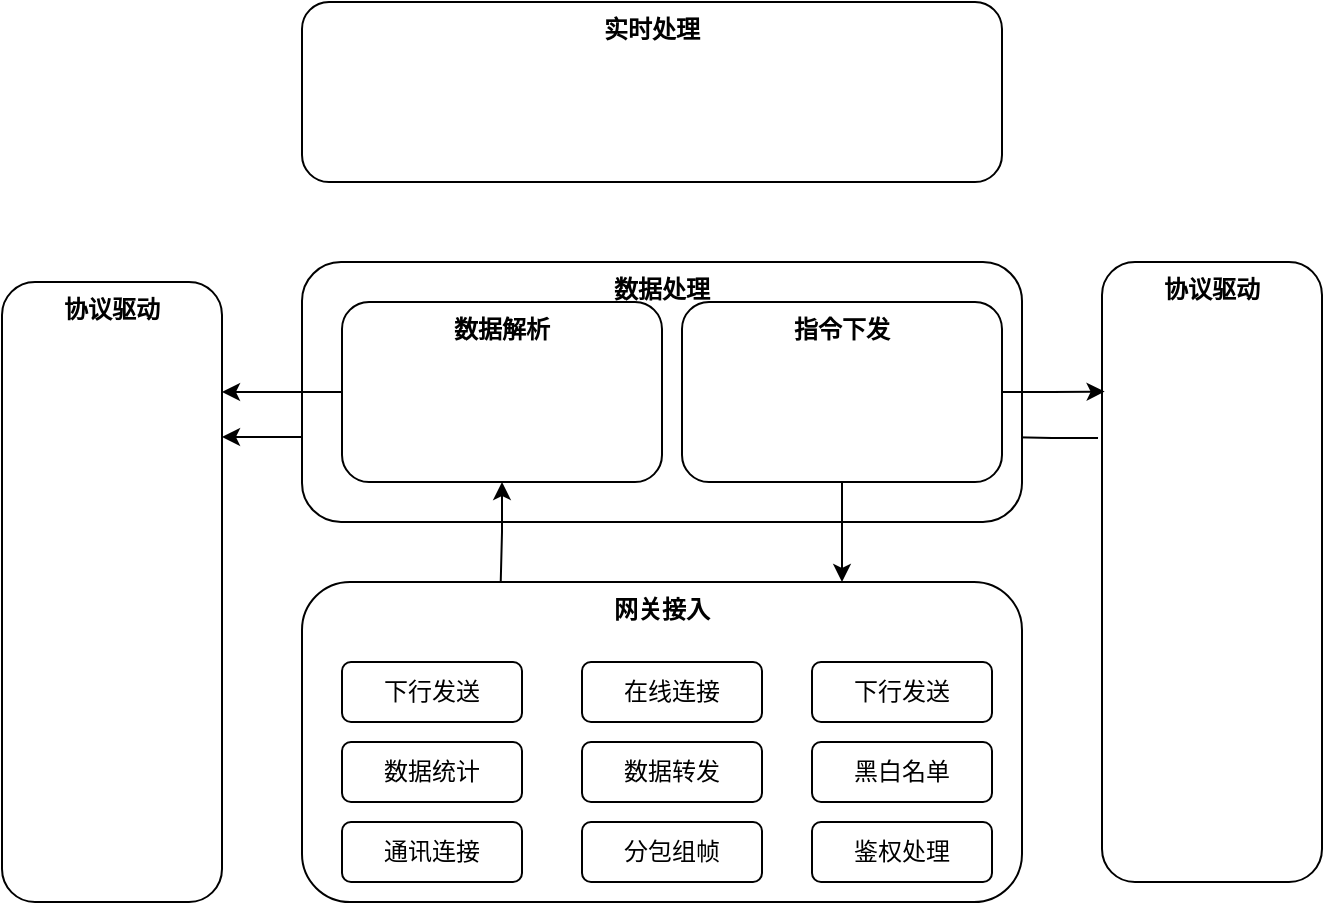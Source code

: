 <mxfile version="21.6.5" type="github">
  <diagram id="tl8KdTMLcbwBXlCz1rqT" name="Page-1">
    <mxGraphModel dx="739" dy="1594" grid="1" gridSize="10" guides="1" tooltips="1" connect="1" arrows="1" fold="1" page="1" pageScale="1" pageWidth="827" pageHeight="1169" math="0" shadow="0">
      <root>
        <mxCell id="0" />
        <mxCell id="1" parent="0" />
        <mxCell id="ABtF27ToQKTDoKfIrqzG-1" value="&lt;b&gt;网关接入&lt;/b&gt;" style="rounded=1;whiteSpace=wrap;html=1;verticalAlign=top;" vertex="1" parent="1">
          <mxGeometry x="280" y="240" width="360" height="160" as="geometry" />
        </mxCell>
        <mxCell id="ABtF27ToQKTDoKfIrqzG-47" style="edgeStyle=orthogonalEdgeStyle;rounded=0;orthogonalLoop=1;jettySize=auto;html=1;entryX=0;entryY=0.75;entryDx=0;entryDy=0;exitX=1;exitY=0.25;exitDx=0;exitDy=0;startArrow=classic;startFill=1;endArrow=classic;endFill=1;" edge="1" parent="1" source="ABtF27ToQKTDoKfIrqzG-7" target="ABtF27ToQKTDoKfIrqzG-30">
          <mxGeometry relative="1" as="geometry" />
        </mxCell>
        <mxCell id="ABtF27ToQKTDoKfIrqzG-7" value="&lt;b&gt;协议驱动&lt;/b&gt;" style="rounded=1;whiteSpace=wrap;html=1;verticalAlign=top;" vertex="1" parent="1">
          <mxGeometry x="130" y="90" width="110" height="310" as="geometry" />
        </mxCell>
        <mxCell id="ABtF27ToQKTDoKfIrqzG-49" style="edgeStyle=orthogonalEdgeStyle;rounded=0;orthogonalLoop=1;jettySize=auto;html=1;entryX=1;entryY=0.75;entryDx=0;entryDy=0;exitX=-0.018;exitY=0.284;exitDx=0;exitDy=0;exitPerimeter=0;startArrow=none;startFill=0;endArrow=classic;endFill=1;" edge="1" parent="1" source="ABtF27ToQKTDoKfIrqzG-17" target="ABtF27ToQKTDoKfIrqzG-31">
          <mxGeometry relative="1" as="geometry" />
        </mxCell>
        <mxCell id="ABtF27ToQKTDoKfIrqzG-17" value="&lt;b&gt;协议驱动&lt;/b&gt;" style="rounded=1;whiteSpace=wrap;html=1;verticalAlign=top;" vertex="1" parent="1">
          <mxGeometry x="680" y="80" width="110" height="310" as="geometry" />
        </mxCell>
        <mxCell id="ABtF27ToQKTDoKfIrqzG-23" value="通讯连接" style="rounded=1;whiteSpace=wrap;html=1;" vertex="1" parent="1">
          <mxGeometry x="300" y="360" width="90" height="30" as="geometry" />
        </mxCell>
        <mxCell id="ABtF27ToQKTDoKfIrqzG-24" value="鉴权处理" style="rounded=1;whiteSpace=wrap;html=1;" vertex="1" parent="1">
          <mxGeometry x="535" y="360" width="90" height="30" as="geometry" />
        </mxCell>
        <mxCell id="ABtF27ToQKTDoKfIrqzG-25" value="黑白名单" style="rounded=1;whiteSpace=wrap;html=1;" vertex="1" parent="1">
          <mxGeometry x="535" y="320" width="90" height="30" as="geometry" />
        </mxCell>
        <mxCell id="ABtF27ToQKTDoKfIrqzG-26" value="数据统计" style="rounded=1;whiteSpace=wrap;html=1;" vertex="1" parent="1">
          <mxGeometry x="300" y="320" width="90" height="30" as="geometry" />
        </mxCell>
        <mxCell id="ABtF27ToQKTDoKfIrqzG-27" value="数据转发" style="rounded=1;whiteSpace=wrap;html=1;" vertex="1" parent="1">
          <mxGeometry x="420" y="320" width="90" height="30" as="geometry" />
        </mxCell>
        <mxCell id="ABtF27ToQKTDoKfIrqzG-28" value="分包组帧" style="rounded=1;whiteSpace=wrap;html=1;" vertex="1" parent="1">
          <mxGeometry x="420" y="360" width="90" height="30" as="geometry" />
        </mxCell>
        <mxCell id="ABtF27ToQKTDoKfIrqzG-34" value="下行发送" style="rounded=1;whiteSpace=wrap;html=1;" vertex="1" parent="1">
          <mxGeometry x="300" y="280" width="90" height="30" as="geometry" />
        </mxCell>
        <mxCell id="ABtF27ToQKTDoKfIrqzG-35" value="在线连接" style="rounded=1;whiteSpace=wrap;html=1;" vertex="1" parent="1">
          <mxGeometry x="420" y="280" width="90" height="30" as="geometry" />
        </mxCell>
        <mxCell id="ABtF27ToQKTDoKfIrqzG-36" value="下行发送" style="rounded=1;whiteSpace=wrap;html=1;" vertex="1" parent="1">
          <mxGeometry x="535" y="280" width="90" height="30" as="geometry" />
        </mxCell>
        <mxCell id="ABtF27ToQKTDoKfIrqzG-37" value="" style="group" vertex="1" connectable="0" parent="1">
          <mxGeometry x="280" y="80" width="360" height="130" as="geometry" />
        </mxCell>
        <mxCell id="ABtF27ToQKTDoKfIrqzG-5" value="&lt;b&gt;数据处理&lt;/b&gt;" style="rounded=1;whiteSpace=wrap;html=1;align=center;verticalAlign=top;movable=1;resizable=1;rotatable=1;deletable=1;editable=1;locked=0;connectable=1;" vertex="1" parent="ABtF27ToQKTDoKfIrqzG-37">
          <mxGeometry width="360" height="130" as="geometry" />
        </mxCell>
        <mxCell id="ABtF27ToQKTDoKfIrqzG-30" value="&lt;b&gt;数据解析&lt;/b&gt;" style="rounded=1;whiteSpace=wrap;html=1;movable=1;resizable=1;rotatable=1;deletable=1;editable=1;locked=0;connectable=1;verticalAlign=top;" vertex="1" parent="ABtF27ToQKTDoKfIrqzG-37">
          <mxGeometry x="20" y="20" width="160" height="90" as="geometry" />
        </mxCell>
        <mxCell id="ABtF27ToQKTDoKfIrqzG-31" value="&lt;b&gt;指令下发&lt;/b&gt;" style="rounded=1;whiteSpace=wrap;html=1;movable=1;resizable=1;rotatable=1;deletable=1;editable=1;locked=0;connectable=1;verticalAlign=top;" vertex="1" parent="ABtF27ToQKTDoKfIrqzG-37">
          <mxGeometry x="190" y="20" width="160" height="90" as="geometry" />
        </mxCell>
        <mxCell id="ABtF27ToQKTDoKfIrqzG-41" style="edgeStyle=orthogonalEdgeStyle;rounded=0;orthogonalLoop=1;jettySize=auto;html=1;exitX=0.5;exitY=1;exitDx=0;exitDy=0;entryX=0.75;entryY=0;entryDx=0;entryDy=0;" edge="1" parent="1" source="ABtF27ToQKTDoKfIrqzG-31" target="ABtF27ToQKTDoKfIrqzG-1">
          <mxGeometry relative="1" as="geometry" />
        </mxCell>
        <mxCell id="ABtF27ToQKTDoKfIrqzG-43" style="edgeStyle=orthogonalEdgeStyle;rounded=0;orthogonalLoop=1;jettySize=auto;html=1;entryX=0.276;entryY=0;entryDx=0;entryDy=0;entryPerimeter=0;startArrow=classic;startFill=1;endArrow=none;endFill=0;" edge="1" parent="1" source="ABtF27ToQKTDoKfIrqzG-30" target="ABtF27ToQKTDoKfIrqzG-1">
          <mxGeometry relative="1" as="geometry" />
        </mxCell>
        <mxCell id="ABtF27ToQKTDoKfIrqzG-46" style="edgeStyle=orthogonalEdgeStyle;rounded=0;orthogonalLoop=1;jettySize=auto;html=1;exitX=0;exitY=0.5;exitDx=0;exitDy=0;" edge="1" parent="1" source="ABtF27ToQKTDoKfIrqzG-30">
          <mxGeometry relative="1" as="geometry">
            <mxPoint x="240" y="145" as="targetPoint" />
          </mxGeometry>
        </mxCell>
        <mxCell id="ABtF27ToQKTDoKfIrqzG-48" style="edgeStyle=orthogonalEdgeStyle;rounded=0;orthogonalLoop=1;jettySize=auto;html=1;entryX=0.012;entryY=0.209;entryDx=0;entryDy=0;entryPerimeter=0;" edge="1" parent="1" source="ABtF27ToQKTDoKfIrqzG-31" target="ABtF27ToQKTDoKfIrqzG-17">
          <mxGeometry relative="1" as="geometry" />
        </mxCell>
        <mxCell id="ABtF27ToQKTDoKfIrqzG-50" value="&lt;b&gt;实时处理&lt;/b&gt;" style="rounded=1;whiteSpace=wrap;html=1;verticalAlign=top;" vertex="1" parent="1">
          <mxGeometry x="280" y="-50" width="350" height="90" as="geometry" />
        </mxCell>
      </root>
    </mxGraphModel>
  </diagram>
</mxfile>
